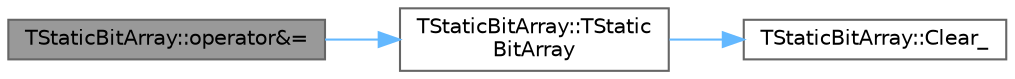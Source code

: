 digraph "TStaticBitArray::operator&amp;="
{
 // INTERACTIVE_SVG=YES
 // LATEX_PDF_SIZE
  bgcolor="transparent";
  edge [fontname=Helvetica,fontsize=10,labelfontname=Helvetica,labelfontsize=10];
  node [fontname=Helvetica,fontsize=10,shape=box,height=0.2,width=0.4];
  rankdir="LR";
  Node1 [id="Node000001",label="TStaticBitArray::operator&=",height=0.2,width=0.4,color="gray40", fillcolor="grey60", style="filled", fontcolor="black",tooltip=" "];
  Node1 -> Node2 [id="edge1_Node000001_Node000002",color="steelblue1",style="solid",tooltip=" "];
  Node2 [id="Node000002",label="TStaticBitArray::TStatic\lBitArray",height=0.2,width=0.4,color="grey40", fillcolor="white", style="filled",URL="$d2/d53/classTStaticBitArray.html#a658d88e0009d9b06d8d2262277e53d70",tooltip="Minimal initialization constructor."];
  Node2 -> Node3 [id="edge2_Node000002_Node000003",color="steelblue1",style="solid",tooltip=" "];
  Node3 [id="Node000003",label="TStaticBitArray::Clear_",height=0.2,width=0.4,color="grey40", fillcolor="white", style="filled",URL="$d2/d53/classTStaticBitArray.html#ae8535dd1991090d05ec32767b48ae1a7",tooltip="Resets the bit array to a 0 value."];
}
